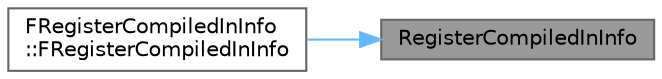 digraph "RegisterCompiledInInfo"
{
 // INTERACTIVE_SVG=YES
 // LATEX_PDF_SIZE
  bgcolor="transparent";
  edge [fontname=Helvetica,fontsize=10,labelfontname=Helvetica,labelfontsize=10];
  node [fontname=Helvetica,fontsize=10,shape=box,height=0.2,width=0.4];
  rankdir="RL";
  Node1 [id="Node000001",label="RegisterCompiledInInfo",height=0.2,width=0.4,color="gray40", fillcolor="grey60", style="filled", fontcolor="black",tooltip="Adds a class registration and version information."];
  Node1 -> Node2 [id="edge1_Node000001_Node000002",dir="back",color="steelblue1",style="solid",tooltip=" "];
  Node2 [id="Node000002",label="FRegisterCompiledInInfo\l::FRegisterCompiledInInfo",height=0.2,width=0.4,color="grey40", fillcolor="white", style="filled",URL="$d9/d38/structFRegisterCompiledInInfo.html#a935f6e759b37609f7b993483f469ec3f",tooltip=" "];
}
